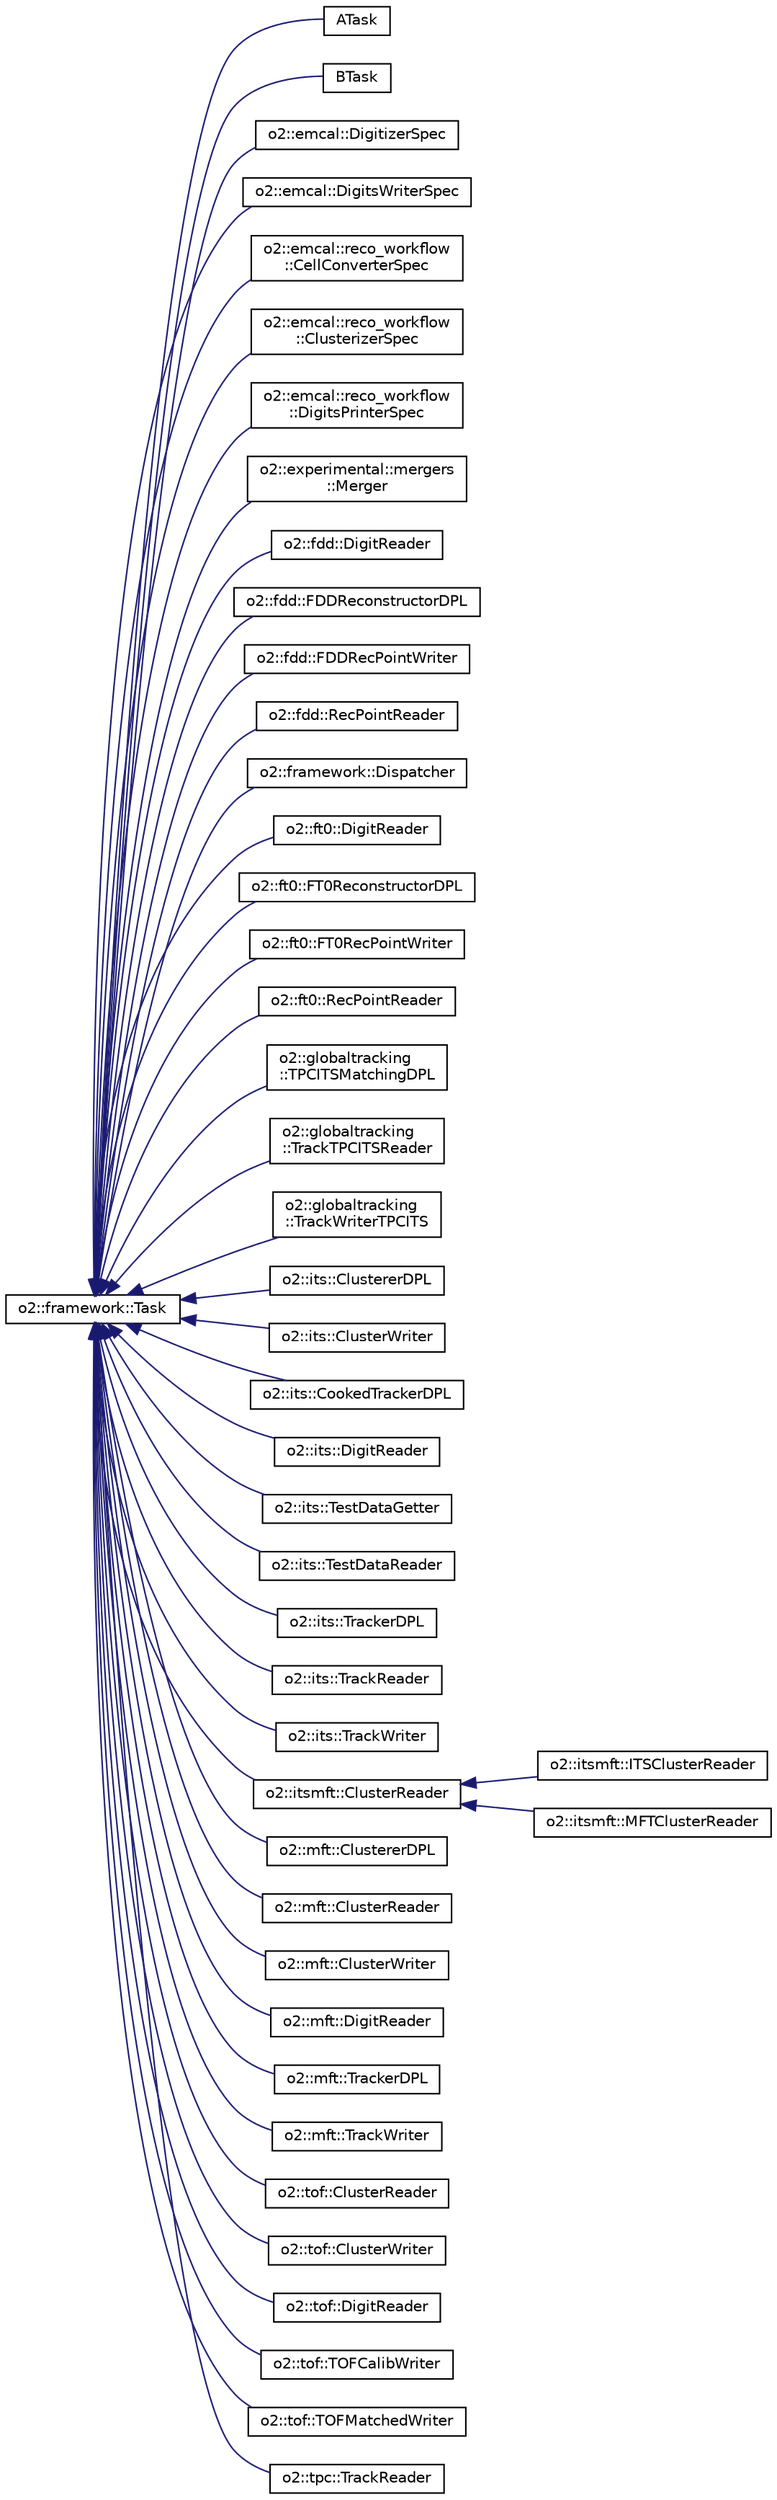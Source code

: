 digraph "Graphical Class Hierarchy"
{
 // INTERACTIVE_SVG=YES
  bgcolor="transparent";
  edge [fontname="Helvetica",fontsize="10",labelfontname="Helvetica",labelfontsize="10"];
  node [fontname="Helvetica",fontsize="10",shape=record];
  rankdir="LR";
  Node1 [label="o2::framework::Task",height=0.2,width=0.4,color="black",URL="$de/dac/classo2_1_1framework_1_1Task.html"];
  Node1 -> Node2 [dir="back",color="midnightblue",fontsize="10",style="solid",fontname="Helvetica"];
  Node2 [label="ATask",height=0.2,width=0.4,color="black",URL="$d8/d0d/structATask.html"];
  Node1 -> Node3 [dir="back",color="midnightblue",fontsize="10",style="solid",fontname="Helvetica"];
  Node3 [label="BTask",height=0.2,width=0.4,color="black",URL="$d2/d10/structBTask.html"];
  Node1 -> Node4 [dir="back",color="midnightblue",fontsize="10",style="solid",fontname="Helvetica"];
  Node4 [label="o2::emcal::DigitizerSpec",height=0.2,width=0.4,color="black",URL="$df/d27/classo2_1_1emcal_1_1DigitizerSpec.html",tooltip="Task for EMCAL digitization in the data processing layer. "];
  Node1 -> Node5 [dir="back",color="midnightblue",fontsize="10",style="solid",fontname="Helvetica"];
  Node5 [label="o2::emcal::DigitsWriterSpec",height=0.2,width=0.4,color="black",URL="$dc/dc7/classo2_1_1emcal_1_1DigitsWriterSpec.html",tooltip="Task for EMCAL digits writer within the data processing layer. "];
  Node1 -> Node6 [dir="back",color="midnightblue",fontsize="10",style="solid",fontname="Helvetica"];
  Node6 [label="o2::emcal::reco_workflow\l::CellConverterSpec",height=0.2,width=0.4,color="black",URL="$d1/d1b/classo2_1_1emcal_1_1reco__workflow_1_1CellConverterSpec.html",tooltip="Coverter task for EMCAL digits to EMCAL cells. "];
  Node1 -> Node7 [dir="back",color="midnightblue",fontsize="10",style="solid",fontname="Helvetica"];
  Node7 [label="o2::emcal::reco_workflow\l::ClusterizerSpec",height=0.2,width=0.4,color="black",URL="$d2/d53/classo2_1_1emcal_1_1reco__workflow_1_1ClusterizerSpec.html",tooltip="Clusterizer task for EMCAL digits. "];
  Node1 -> Node8 [dir="back",color="midnightblue",fontsize="10",style="solid",fontname="Helvetica"];
  Node8 [label="o2::emcal::reco_workflow\l::DigitsPrinterSpec",height=0.2,width=0.4,color="black",URL="$d0/d1c/classo2_1_1emcal_1_1reco__workflow_1_1DigitsPrinterSpec.html",tooltip="Example task for EMCAL digits monitoring. "];
  Node1 -> Node9 [dir="back",color="midnightblue",fontsize="10",style="solid",fontname="Helvetica"];
  Node9 [label="o2::experimental::mergers\l::Merger",height=0.2,width=0.4,color="black",URL="$db/daa/classo2_1_1experimental_1_1mergers_1_1Merger.html",tooltip="Merger data processor class. "];
  Node1 -> Node10 [dir="back",color="midnightblue",fontsize="10",style="solid",fontname="Helvetica"];
  Node10 [label="o2::fdd::DigitReader",height=0.2,width=0.4,color="black",URL="$df/d93/classo2_1_1fdd_1_1DigitReader.html"];
  Node1 -> Node11 [dir="back",color="midnightblue",fontsize="10",style="solid",fontname="Helvetica"];
  Node11 [label="o2::fdd::FDDReconstructorDPL",height=0.2,width=0.4,color="black",URL="$d5/d80/classo2_1_1fdd_1_1FDDReconstructorDPL.html"];
  Node1 -> Node12 [dir="back",color="midnightblue",fontsize="10",style="solid",fontname="Helvetica"];
  Node12 [label="o2::fdd::FDDRecPointWriter",height=0.2,width=0.4,color="black",URL="$df/d6d/classo2_1_1fdd_1_1FDDRecPointWriter.html"];
  Node1 -> Node13 [dir="back",color="midnightblue",fontsize="10",style="solid",fontname="Helvetica"];
  Node13 [label="o2::fdd::RecPointReader",height=0.2,width=0.4,color="black",URL="$d8/dc0/classo2_1_1fdd_1_1RecPointReader.html"];
  Node1 -> Node14 [dir="back",color="midnightblue",fontsize="10",style="solid",fontname="Helvetica"];
  Node14 [label="o2::framework::Dispatcher",height=0.2,width=0.4,color="black",URL="$d8/d30/classo2_1_1framework_1_1Dispatcher.html"];
  Node1 -> Node15 [dir="back",color="midnightblue",fontsize="10",style="solid",fontname="Helvetica"];
  Node15 [label="o2::ft0::DigitReader",height=0.2,width=0.4,color="black",URL="$d0/dc7/classo2_1_1ft0_1_1DigitReader.html"];
  Node1 -> Node16 [dir="back",color="midnightblue",fontsize="10",style="solid",fontname="Helvetica"];
  Node16 [label="o2::ft0::FT0ReconstructorDPL",height=0.2,width=0.4,color="black",URL="$d7/d4b/classo2_1_1ft0_1_1FT0ReconstructorDPL.html"];
  Node1 -> Node17 [dir="back",color="midnightblue",fontsize="10",style="solid",fontname="Helvetica"];
  Node17 [label="o2::ft0::FT0RecPointWriter",height=0.2,width=0.4,color="black",URL="$d5/de8/classo2_1_1ft0_1_1FT0RecPointWriter.html"];
  Node1 -> Node18 [dir="back",color="midnightblue",fontsize="10",style="solid",fontname="Helvetica"];
  Node18 [label="o2::ft0::RecPointReader",height=0.2,width=0.4,color="black",URL="$dd/dea/classo2_1_1ft0_1_1RecPointReader.html"];
  Node1 -> Node19 [dir="back",color="midnightblue",fontsize="10",style="solid",fontname="Helvetica"];
  Node19 [label="o2::globaltracking\l::TPCITSMatchingDPL",height=0.2,width=0.4,color="black",URL="$da/d84/classo2_1_1globaltracking_1_1TPCITSMatchingDPL.html"];
  Node1 -> Node20 [dir="back",color="midnightblue",fontsize="10",style="solid",fontname="Helvetica"];
  Node20 [label="o2::globaltracking\l::TrackTPCITSReader",height=0.2,width=0.4,color="black",URL="$d1/dd4/classo2_1_1globaltracking_1_1TrackTPCITSReader.html"];
  Node1 -> Node21 [dir="back",color="midnightblue",fontsize="10",style="solid",fontname="Helvetica"];
  Node21 [label="o2::globaltracking\l::TrackWriterTPCITS",height=0.2,width=0.4,color="black",URL="$db/dcc/classo2_1_1globaltracking_1_1TrackWriterTPCITS.html"];
  Node1 -> Node22 [dir="back",color="midnightblue",fontsize="10",style="solid",fontname="Helvetica"];
  Node22 [label="o2::its::ClustererDPL",height=0.2,width=0.4,color="black",URL="$d7/dd0/classo2_1_1its_1_1ClustererDPL.html"];
  Node1 -> Node23 [dir="back",color="midnightblue",fontsize="10",style="solid",fontname="Helvetica"];
  Node23 [label="o2::its::ClusterWriter",height=0.2,width=0.4,color="black",URL="$d2/d50/classo2_1_1its_1_1ClusterWriter.html"];
  Node1 -> Node24 [dir="back",color="midnightblue",fontsize="10",style="solid",fontname="Helvetica"];
  Node24 [label="o2::its::CookedTrackerDPL",height=0.2,width=0.4,color="black",URL="$d2/d11/classo2_1_1its_1_1CookedTrackerDPL.html"];
  Node1 -> Node25 [dir="back",color="midnightblue",fontsize="10",style="solid",fontname="Helvetica"];
  Node25 [label="o2::its::DigitReader",height=0.2,width=0.4,color="black",URL="$d1/d0b/classo2_1_1its_1_1DigitReader.html"];
  Node1 -> Node26 [dir="back",color="midnightblue",fontsize="10",style="solid",fontname="Helvetica"];
  Node26 [label="o2::its::TestDataGetter",height=0.2,width=0.4,color="black",URL="$d0/d46/classo2_1_1its_1_1TestDataGetter.html"];
  Node1 -> Node27 [dir="back",color="midnightblue",fontsize="10",style="solid",fontname="Helvetica"];
  Node27 [label="o2::its::TestDataReader",height=0.2,width=0.4,color="black",URL="$db/d7e/classo2_1_1its_1_1TestDataReader.html"];
  Node1 -> Node28 [dir="back",color="midnightblue",fontsize="10",style="solid",fontname="Helvetica"];
  Node28 [label="o2::its::TrackerDPL",height=0.2,width=0.4,color="black",URL="$d6/d54/classo2_1_1its_1_1TrackerDPL.html"];
  Node1 -> Node29 [dir="back",color="midnightblue",fontsize="10",style="solid",fontname="Helvetica"];
  Node29 [label="o2::its::TrackReader",height=0.2,width=0.4,color="black",URL="$d2/d07/classo2_1_1its_1_1TrackReader.html"];
  Node1 -> Node30 [dir="back",color="midnightblue",fontsize="10",style="solid",fontname="Helvetica"];
  Node30 [label="o2::its::TrackWriter",height=0.2,width=0.4,color="black",URL="$d8/d28/classo2_1_1its_1_1TrackWriter.html"];
  Node1 -> Node31 [dir="back",color="midnightblue",fontsize="10",style="solid",fontname="Helvetica"];
  Node31 [label="o2::itsmft::ClusterReader",height=0.2,width=0.4,color="black",URL="$d1/dc3/classo2_1_1itsmft_1_1ClusterReader.html"];
  Node31 -> Node32 [dir="back",color="midnightblue",fontsize="10",style="solid",fontname="Helvetica"];
  Node32 [label="o2::itsmft::ITSClusterReader",height=0.2,width=0.4,color="black",URL="$d9/d77/classo2_1_1itsmft_1_1ITSClusterReader.html"];
  Node31 -> Node33 [dir="back",color="midnightblue",fontsize="10",style="solid",fontname="Helvetica"];
  Node33 [label="o2::itsmft::MFTClusterReader",height=0.2,width=0.4,color="black",URL="$d5/dce/classo2_1_1itsmft_1_1MFTClusterReader.html"];
  Node1 -> Node34 [dir="back",color="midnightblue",fontsize="10",style="solid",fontname="Helvetica"];
  Node34 [label="o2::mft::ClustererDPL",height=0.2,width=0.4,color="black",URL="$d6/d47/classo2_1_1mft_1_1ClustererDPL.html"];
  Node1 -> Node35 [dir="back",color="midnightblue",fontsize="10",style="solid",fontname="Helvetica"];
  Node35 [label="o2::mft::ClusterReader",height=0.2,width=0.4,color="black",URL="$d1/d6e/classo2_1_1mft_1_1ClusterReader.html"];
  Node1 -> Node36 [dir="back",color="midnightblue",fontsize="10",style="solid",fontname="Helvetica"];
  Node36 [label="o2::mft::ClusterWriter",height=0.2,width=0.4,color="black",URL="$db/d55/classo2_1_1mft_1_1ClusterWriter.html"];
  Node1 -> Node37 [dir="back",color="midnightblue",fontsize="10",style="solid",fontname="Helvetica"];
  Node37 [label="o2::mft::DigitReader",height=0.2,width=0.4,color="black",URL="$de/dae/classo2_1_1mft_1_1DigitReader.html"];
  Node1 -> Node38 [dir="back",color="midnightblue",fontsize="10",style="solid",fontname="Helvetica"];
  Node38 [label="o2::mft::TrackerDPL",height=0.2,width=0.4,color="black",URL="$da/d42/classo2_1_1mft_1_1TrackerDPL.html"];
  Node1 -> Node39 [dir="back",color="midnightblue",fontsize="10",style="solid",fontname="Helvetica"];
  Node39 [label="o2::mft::TrackWriter",height=0.2,width=0.4,color="black",URL="$d8/d41/classo2_1_1mft_1_1TrackWriter.html"];
  Node1 -> Node40 [dir="back",color="midnightblue",fontsize="10",style="solid",fontname="Helvetica"];
  Node40 [label="o2::tof::ClusterReader",height=0.2,width=0.4,color="black",URL="$d2/db5/classo2_1_1tof_1_1ClusterReader.html"];
  Node1 -> Node41 [dir="back",color="midnightblue",fontsize="10",style="solid",fontname="Helvetica"];
  Node41 [label="o2::tof::ClusterWriter",height=0.2,width=0.4,color="black",URL="$d0/d73/classo2_1_1tof_1_1ClusterWriter.html"];
  Node1 -> Node42 [dir="back",color="midnightblue",fontsize="10",style="solid",fontname="Helvetica"];
  Node42 [label="o2::tof::DigitReader",height=0.2,width=0.4,color="black",URL="$d9/d97/classo2_1_1tof_1_1DigitReader.html"];
  Node1 -> Node43 [dir="back",color="midnightblue",fontsize="10",style="solid",fontname="Helvetica"];
  Node43 [label="o2::tof::TOFCalibWriter",height=0.2,width=0.4,color="black",URL="$de/dd3/classo2_1_1tof_1_1TOFCalibWriter.html"];
  Node1 -> Node44 [dir="back",color="midnightblue",fontsize="10",style="solid",fontname="Helvetica"];
  Node44 [label="o2::tof::TOFMatchedWriter",height=0.2,width=0.4,color="black",URL="$d3/d1d/classo2_1_1tof_1_1TOFMatchedWriter.html"];
  Node1 -> Node45 [dir="back",color="midnightblue",fontsize="10",style="solid",fontname="Helvetica"];
  Node45 [label="o2::tpc::TrackReader",height=0.2,width=0.4,color="black",URL="$d1/d90/classo2_1_1tpc_1_1TrackReader.html",tooltip="< DPL device to read and send the TPC tracks (+MC) info "];
}
